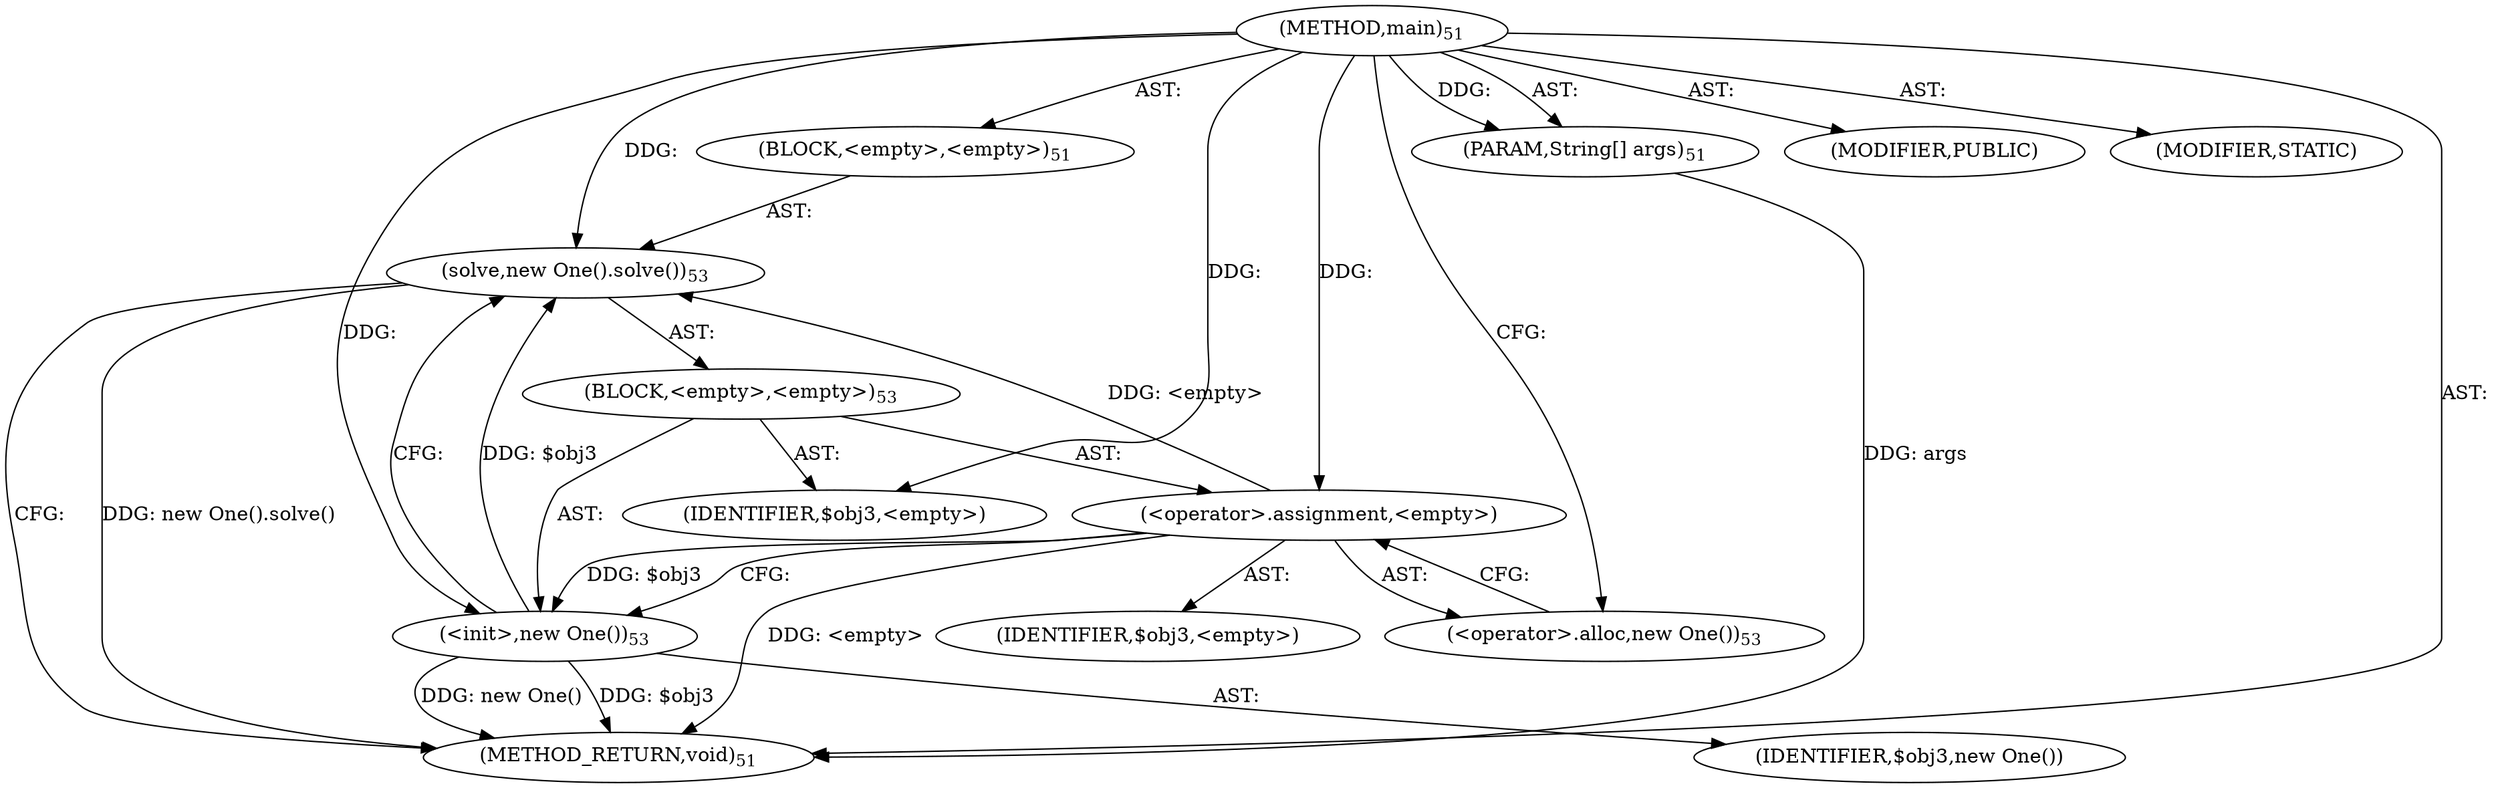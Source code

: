 digraph "main" {  
"142" [label = <(METHOD,main)<SUB>51</SUB>> ]
"143" [label = <(PARAM,String[] args)<SUB>51</SUB>> ]
"144" [label = <(BLOCK,&lt;empty&gt;,&lt;empty&gt;)<SUB>51</SUB>> ]
"145" [label = <(solve,new One().solve())<SUB>53</SUB>> ]
"146" [label = <(BLOCK,&lt;empty&gt;,&lt;empty&gt;)<SUB>53</SUB>> ]
"147" [label = <(&lt;operator&gt;.assignment,&lt;empty&gt;)> ]
"148" [label = <(IDENTIFIER,$obj3,&lt;empty&gt;)> ]
"149" [label = <(&lt;operator&gt;.alloc,new One())<SUB>53</SUB>> ]
"150" [label = <(&lt;init&gt;,new One())<SUB>53</SUB>> ]
"151" [label = <(IDENTIFIER,$obj3,new One())> ]
"152" [label = <(IDENTIFIER,$obj3,&lt;empty&gt;)> ]
"153" [label = <(MODIFIER,PUBLIC)> ]
"154" [label = <(MODIFIER,STATIC)> ]
"155" [label = <(METHOD_RETURN,void)<SUB>51</SUB>> ]
  "142" -> "143"  [ label = "AST: "] 
  "142" -> "144"  [ label = "AST: "] 
  "142" -> "153"  [ label = "AST: "] 
  "142" -> "154"  [ label = "AST: "] 
  "142" -> "155"  [ label = "AST: "] 
  "144" -> "145"  [ label = "AST: "] 
  "145" -> "146"  [ label = "AST: "] 
  "146" -> "147"  [ label = "AST: "] 
  "146" -> "150"  [ label = "AST: "] 
  "146" -> "152"  [ label = "AST: "] 
  "147" -> "148"  [ label = "AST: "] 
  "147" -> "149"  [ label = "AST: "] 
  "150" -> "151"  [ label = "AST: "] 
  "145" -> "155"  [ label = "CFG: "] 
  "147" -> "150"  [ label = "CFG: "] 
  "150" -> "145"  [ label = "CFG: "] 
  "149" -> "147"  [ label = "CFG: "] 
  "142" -> "149"  [ label = "CFG: "] 
  "143" -> "155"  [ label = "DDG: args"] 
  "147" -> "155"  [ label = "DDG: &lt;empty&gt;"] 
  "150" -> "155"  [ label = "DDG: $obj3"] 
  "150" -> "155"  [ label = "DDG: new One()"] 
  "145" -> "155"  [ label = "DDG: new One().solve()"] 
  "142" -> "143"  [ label = "DDG: "] 
  "147" -> "145"  [ label = "DDG: &lt;empty&gt;"] 
  "150" -> "145"  [ label = "DDG: $obj3"] 
  "142" -> "145"  [ label = "DDG: "] 
  "142" -> "147"  [ label = "DDG: "] 
  "142" -> "152"  [ label = "DDG: "] 
  "147" -> "150"  [ label = "DDG: $obj3"] 
  "142" -> "150"  [ label = "DDG: "] 
}
